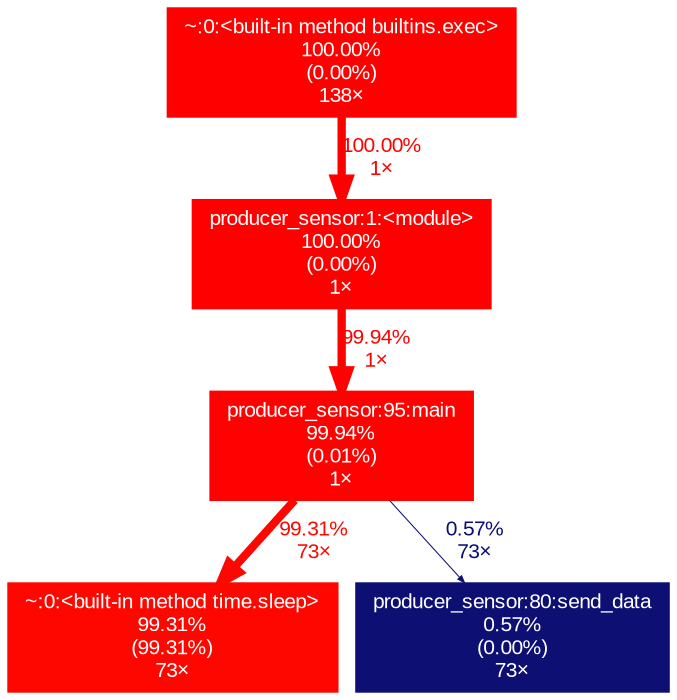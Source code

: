 digraph {
	graph [fontname=Arial, nodesep=0.125, ranksep=0.25];
	node [fontcolor=white, fontname=Arial, height=0, shape=box, style=filled, width=0];
	edge [fontname=Arial];
	352 [color="#ff0000", fontcolor="#ffffff", fontsize="10.00", label="~:0:<built-in method builtins.exec>\n100.00%\n(0.00%)\n138×", tooltip="~"];
	352 -> 621 [arrowsize="1.00", color="#ff0000", fontcolor="#ff0000", fontsize="10.00", label="100.00%\n1×", labeldistance="4.00", penwidth="4.00"];
	567 [color="#fe0700", fontcolor="#ffffff", fontsize="10.00", label="~:0:<built-in method time.sleep>\n99.31%\n(99.31%)\n73×", tooltip="~"];
	568 [color="#ff0100", fontcolor="#ffffff", fontsize="10.00", label="producer_sensor:95:main\n99.94%\n(0.01%)\n1×", tooltip="producer_sensor.py"];
	568 -> 567 [arrowsize="1.00", color="#fe0700", fontcolor="#fe0700", fontsize="10.00", label="99.31%\n73×", labeldistance="3.97", penwidth="3.97"];
	568 -> 739 [arrowsize="0.35", color="#0d0f73", fontcolor="#0d0f73", fontsize="10.00", label="0.57%\n73×", labeldistance="0.50", penwidth="0.50"];
	621 [color="#ff0000", fontcolor="#ffffff", fontsize="10.00", label="producer_sensor:1:<module>\n100.00%\n(0.00%)\n1×", tooltip="producer_sensor.py"];
	621 -> 568 [arrowsize="1.00", color="#ff0100", fontcolor="#ff0100", fontsize="10.00", label="99.94%\n1×", labeldistance="4.00", penwidth="4.00"];
	739 [color="#0d0f73", fontcolor="#ffffff", fontsize="10.00", label="producer_sensor:80:send_data\n0.57%\n(0.00%)\n73×", tooltip="producer_sensor.py"];
}
